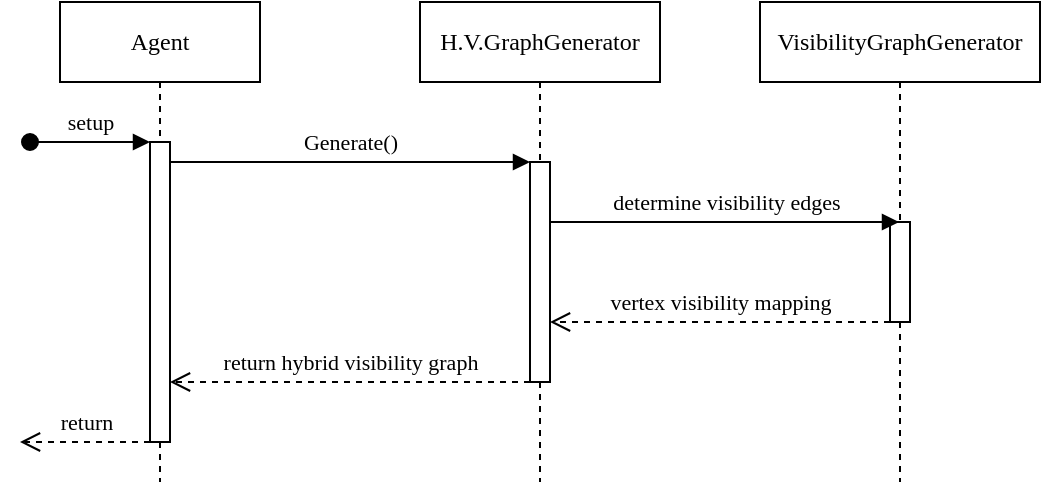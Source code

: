 <mxfile version="21.3.3" type="device">
  <diagram name="Page-1" id="2YBvvXClWsGukQMizWep">
    <mxGraphModel dx="818" dy="418" grid="1" gridSize="10" guides="1" tooltips="1" connect="1" arrows="1" fold="1" page="1" pageScale="1" pageWidth="850" pageHeight="1100" math="0" shadow="0">
      <root>
        <mxCell id="0" />
        <mxCell id="1" parent="0" />
        <mxCell id="aM9ryv3xv72pqoxQDRHE-1" value="Agent" style="shape=umlLifeline;perimeter=lifelinePerimeter;whiteSpace=wrap;html=1;container=0;dropTarget=0;collapsible=0;recursiveResize=0;outlineConnect=0;portConstraint=eastwest;newEdgeStyle={&quot;edgeStyle&quot;:&quot;elbowEdgeStyle&quot;,&quot;elbow&quot;:&quot;vertical&quot;,&quot;curved&quot;:0,&quot;rounded&quot;:0};fontFamily=Linux Libertine;" parent="1" vertex="1">
          <mxGeometry x="40" y="40" width="100" height="240" as="geometry" />
        </mxCell>
        <mxCell id="aM9ryv3xv72pqoxQDRHE-2" value="" style="html=1;points=[];perimeter=orthogonalPerimeter;outlineConnect=0;targetShapes=umlLifeline;portConstraint=eastwest;newEdgeStyle={&quot;edgeStyle&quot;:&quot;elbowEdgeStyle&quot;,&quot;elbow&quot;:&quot;vertical&quot;,&quot;curved&quot;:0,&quot;rounded&quot;:0};fontFamily=Linux Libertine;" parent="aM9ryv3xv72pqoxQDRHE-1" vertex="1">
          <mxGeometry x="45" y="70" width="10" height="150" as="geometry" />
        </mxCell>
        <mxCell id="aM9ryv3xv72pqoxQDRHE-3" value="setup" style="html=1;verticalAlign=bottom;startArrow=oval;endArrow=block;startSize=8;edgeStyle=elbowEdgeStyle;elbow=vertical;curved=0;rounded=0;fontFamily=Linux Libertine;spacing=3;" parent="aM9ryv3xv72pqoxQDRHE-1" target="aM9ryv3xv72pqoxQDRHE-2" edge="1">
          <mxGeometry relative="1" as="geometry">
            <mxPoint x="-15" y="70" as="sourcePoint" />
          </mxGeometry>
        </mxCell>
        <mxCell id="aM9ryv3xv72pqoxQDRHE-5" value="H.V.GraphGenerator" style="shape=umlLifeline;perimeter=lifelinePerimeter;whiteSpace=wrap;html=1;container=0;dropTarget=0;collapsible=0;recursiveResize=0;outlineConnect=0;portConstraint=eastwest;newEdgeStyle={&quot;edgeStyle&quot;:&quot;elbowEdgeStyle&quot;,&quot;elbow&quot;:&quot;vertical&quot;,&quot;curved&quot;:0,&quot;rounded&quot;:0};fontFamily=Linux Libertine;" parent="1" vertex="1">
          <mxGeometry x="220" y="40" width="120" height="240" as="geometry" />
        </mxCell>
        <mxCell id="aM9ryv3xv72pqoxQDRHE-6" value="" style="html=1;points=[];perimeter=orthogonalPerimeter;outlineConnect=0;targetShapes=umlLifeline;portConstraint=eastwest;newEdgeStyle={&quot;edgeStyle&quot;:&quot;elbowEdgeStyle&quot;,&quot;elbow&quot;:&quot;vertical&quot;,&quot;curved&quot;:0,&quot;rounded&quot;:0};fontFamily=Linux Libertine;" parent="aM9ryv3xv72pqoxQDRHE-5" vertex="1">
          <mxGeometry x="55" y="80" width="10" height="110" as="geometry" />
        </mxCell>
        <mxCell id="aM9ryv3xv72pqoxQDRHE-7" value="Generate()" style="html=1;verticalAlign=bottom;endArrow=block;edgeStyle=elbowEdgeStyle;elbow=vertical;curved=0;rounded=0;fontFamily=Linux Libertine;spacing=3;" parent="1" source="aM9ryv3xv72pqoxQDRHE-2" target="aM9ryv3xv72pqoxQDRHE-6" edge="1">
          <mxGeometry relative="1" as="geometry">
            <mxPoint x="195" y="130" as="sourcePoint" />
            <Array as="points">
              <mxPoint x="180" y="120" />
            </Array>
          </mxGeometry>
        </mxCell>
        <mxCell id="aM9ryv3xv72pqoxQDRHE-8" value="return hybrid visibility graph" style="html=1;verticalAlign=bottom;endArrow=open;dashed=1;endSize=8;edgeStyle=elbowEdgeStyle;elbow=vertical;curved=0;rounded=0;fontFamily=Linux Libertine;spacing=3;" parent="1" source="aM9ryv3xv72pqoxQDRHE-6" target="aM9ryv3xv72pqoxQDRHE-2" edge="1">
          <mxGeometry relative="1" as="geometry">
            <mxPoint x="195" y="205" as="targetPoint" />
            <Array as="points">
              <mxPoint x="210" y="230" />
              <mxPoint x="240" y="240" />
              <mxPoint x="190" y="280" />
            </Array>
          </mxGeometry>
        </mxCell>
        <mxCell id="zFFP4pUxAyyu4GTBcuHr-1" value="&lt;div&gt;VisibilityGraphGenerator&lt;/div&gt;" style="shape=umlLifeline;perimeter=lifelinePerimeter;whiteSpace=wrap;html=1;container=1;dropTarget=0;collapsible=0;recursiveResize=0;outlineConnect=0;portConstraint=eastwest;newEdgeStyle={&quot;edgeStyle&quot;:&quot;elbowEdgeStyle&quot;,&quot;elbow&quot;:&quot;vertical&quot;,&quot;curved&quot;:0,&quot;rounded&quot;:0};fontFamily=Linux Libertine;" vertex="1" parent="1">
          <mxGeometry x="390" y="40" width="140" height="240" as="geometry" />
        </mxCell>
        <mxCell id="zFFP4pUxAyyu4GTBcuHr-2" value="" style="html=1;points=[];perimeter=orthogonalPerimeter;outlineConnect=0;targetShapes=umlLifeline;portConstraint=eastwest;newEdgeStyle={&quot;edgeStyle&quot;:&quot;elbowEdgeStyle&quot;,&quot;elbow&quot;:&quot;vertical&quot;,&quot;curved&quot;:0,&quot;rounded&quot;:0};fontFamily=Linux Libertine;" vertex="1" parent="zFFP4pUxAyyu4GTBcuHr-1">
          <mxGeometry x="65" y="110" width="10" height="50" as="geometry" />
        </mxCell>
        <mxCell id="zFFP4pUxAyyu4GTBcuHr-8" value="determine visibility edges" style="html=1;verticalAlign=bottom;endArrow=block;edgeStyle=elbowEdgeStyle;elbow=vertical;curved=0;rounded=0;fontFamily=Linux Libertine;spacing=3;" edge="1" parent="1" source="aM9ryv3xv72pqoxQDRHE-6" target="zFFP4pUxAyyu4GTBcuHr-1">
          <mxGeometry width="80" relative="1" as="geometry">
            <mxPoint x="330" y="220" as="sourcePoint" />
            <mxPoint x="410" y="220" as="targetPoint" />
            <Array as="points">
              <mxPoint x="370" y="150" />
              <mxPoint x="450" y="130" />
              <mxPoint x="420" y="160" />
              <mxPoint x="330" y="250" />
            </Array>
          </mxGeometry>
        </mxCell>
        <mxCell id="zFFP4pUxAyyu4GTBcuHr-9" value="vertex visibility mapping" style="html=1;verticalAlign=bottom;endArrow=open;dashed=1;endSize=8;edgeStyle=elbowEdgeStyle;elbow=vertical;curved=0;rounded=0;fontFamily=Linux Libertine;spacing=3;" edge="1" parent="1" source="zFFP4pUxAyyu4GTBcuHr-2" target="aM9ryv3xv72pqoxQDRHE-6">
          <mxGeometry relative="1" as="geometry">
            <mxPoint x="290" y="220" as="targetPoint" />
            <Array as="points">
              <mxPoint x="420" y="200" />
              <mxPoint x="420" y="220" />
              <mxPoint x="430" y="260" />
              <mxPoint x="440" y="220" />
            </Array>
            <mxPoint x="470" y="220" as="sourcePoint" />
          </mxGeometry>
        </mxCell>
        <mxCell id="zFFP4pUxAyyu4GTBcuHr-11" value="return" style="html=1;verticalAlign=bottom;endArrow=open;dashed=1;endSize=8;edgeStyle=elbowEdgeStyle;elbow=vertical;curved=0;rounded=0;fontFamily=Linux Libertine;spacing=3;" edge="1" parent="1" source="aM9ryv3xv72pqoxQDRHE-2">
          <mxGeometry relative="1" as="geometry">
            <mxPoint x="20" y="260" as="targetPoint" />
            <Array as="points">
              <mxPoint x="50" y="260" />
              <mxPoint x="125" y="320" />
              <mxPoint x="155" y="330" />
              <mxPoint x="105" y="370" />
            </Array>
            <mxPoint x="190" y="320" as="sourcePoint" />
          </mxGeometry>
        </mxCell>
      </root>
    </mxGraphModel>
  </diagram>
</mxfile>
